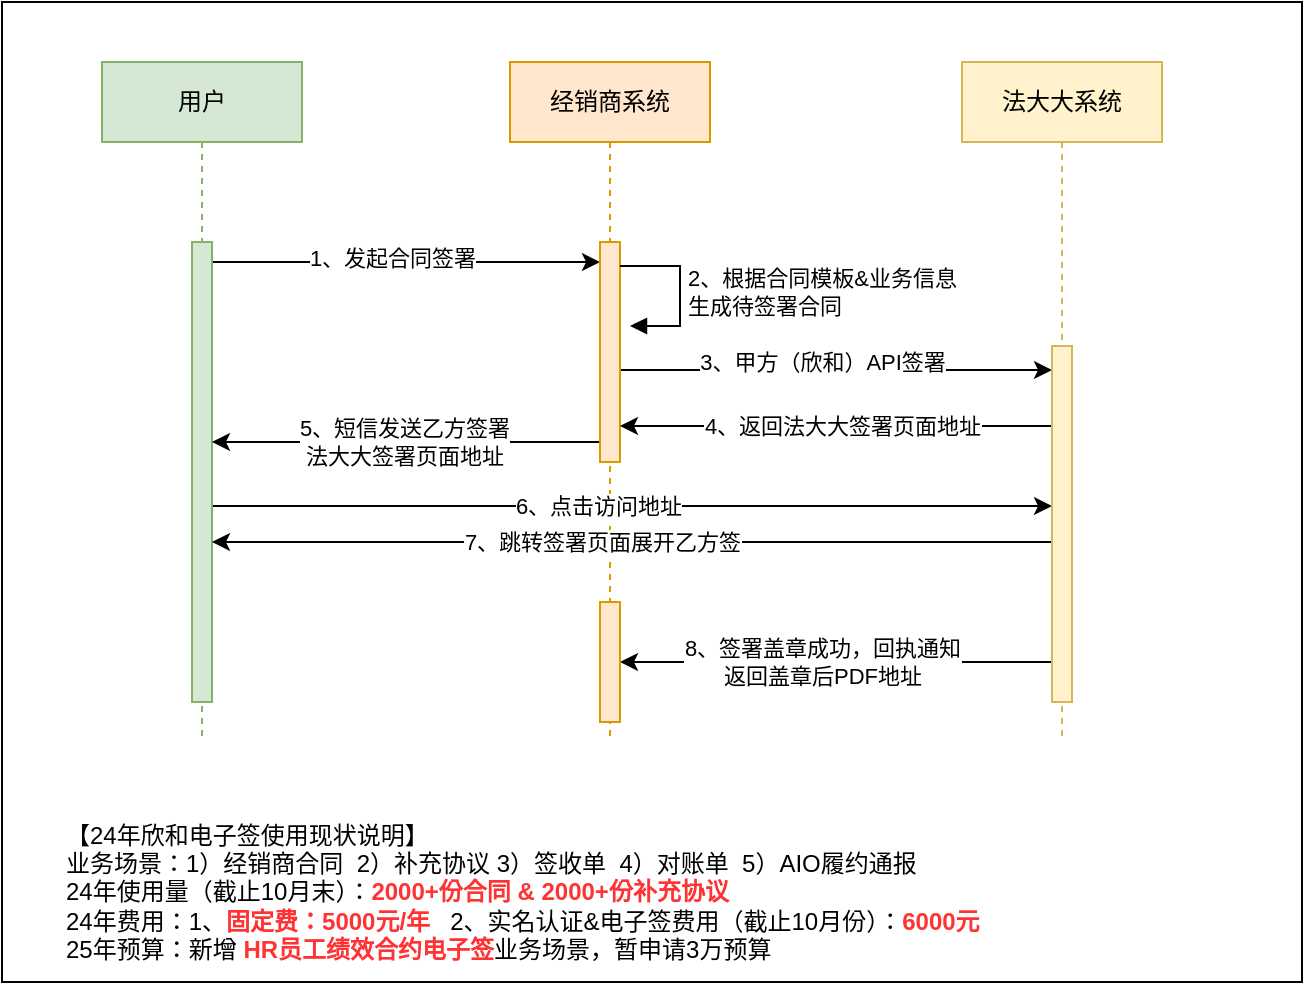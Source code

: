 <mxfile version="24.8.4">
  <diagram name="第 1 页" id="axY3e9Ge11Wo_r0WgkqD">
    <mxGraphModel dx="1252" dy="703" grid="1" gridSize="10" guides="1" tooltips="1" connect="1" arrows="1" fold="1" page="1" pageScale="1" pageWidth="827" pageHeight="1169" math="0" shadow="0">
      <root>
        <mxCell id="0" />
        <mxCell id="1" parent="0" />
        <mxCell id="HFUsBfWWcdetXtISSPww-36" value="" style="rounded=0;whiteSpace=wrap;html=1;" parent="1" vertex="1">
          <mxGeometry x="60" y="70" width="650" height="490" as="geometry" />
        </mxCell>
        <mxCell id="HFUsBfWWcdetXtISSPww-1" value="经销商系统" style="shape=umlLifeline;perimeter=lifelinePerimeter;whiteSpace=wrap;html=1;container=1;dropTarget=0;collapsible=0;recursiveResize=0;outlineConnect=0;portConstraint=eastwest;newEdgeStyle={&quot;edgeStyle&quot;:&quot;elbowEdgeStyle&quot;,&quot;elbow&quot;:&quot;vertical&quot;,&quot;curved&quot;:0,&quot;rounded&quot;:0};movable=1;resizable=1;rotatable=1;deletable=1;editable=1;locked=0;connectable=1;fillColor=#ffe6cc;strokeColor=#d79b00;" parent="1" vertex="1">
          <mxGeometry x="314" y="100" width="100" height="340" as="geometry" />
        </mxCell>
        <mxCell id="HFUsBfWWcdetXtISSPww-3" value="法大大系统" style="shape=umlLifeline;perimeter=lifelinePerimeter;whiteSpace=wrap;html=1;container=1;dropTarget=0;collapsible=0;recursiveResize=0;outlineConnect=0;portConstraint=eastwest;newEdgeStyle={&quot;edgeStyle&quot;:&quot;elbowEdgeStyle&quot;,&quot;elbow&quot;:&quot;vertical&quot;,&quot;curved&quot;:0,&quot;rounded&quot;:0};movable=1;resizable=1;rotatable=1;deletable=1;editable=1;locked=0;connectable=1;fillColor=#fff2cc;strokeColor=#d6b656;" parent="1" vertex="1">
          <mxGeometry x="540" y="100" width="100" height="340" as="geometry" />
        </mxCell>
        <mxCell id="HFUsBfWWcdetXtISSPww-5" value="用户" style="shape=umlLifeline;perimeter=lifelinePerimeter;whiteSpace=wrap;html=1;container=1;dropTarget=0;collapsible=0;recursiveResize=0;outlineConnect=0;portConstraint=eastwest;newEdgeStyle={&quot;edgeStyle&quot;:&quot;elbowEdgeStyle&quot;,&quot;elbow&quot;:&quot;vertical&quot;,&quot;curved&quot;:0,&quot;rounded&quot;:0};movable=1;resizable=1;rotatable=1;deletable=1;editable=1;locked=0;connectable=1;fillColor=#d5e8d4;strokeColor=#82b366;" parent="1" vertex="1">
          <mxGeometry x="110" y="100" width="100" height="340" as="geometry" />
        </mxCell>
        <mxCell id="HFUsBfWWcdetXtISSPww-10" value="" style="edgeStyle=orthogonalEdgeStyle;rounded=0;orthogonalLoop=1;jettySize=auto;html=1;curved=0;movable=1;resizable=1;rotatable=1;deletable=1;editable=1;locked=0;connectable=1;" parent="1" edge="1">
          <mxGeometry relative="1" as="geometry">
            <mxPoint x="165" y="200" as="sourcePoint" />
            <mxPoint x="359" y="200" as="targetPoint" />
          </mxGeometry>
        </mxCell>
        <mxCell id="HFUsBfWWcdetXtISSPww-11" value="1、发起合同签署" style="edgeLabel;html=1;align=center;verticalAlign=middle;resizable=1;points=[];movable=1;rotatable=1;deletable=1;editable=1;locked=0;connectable=1;" parent="HFUsBfWWcdetXtISSPww-10" vertex="1" connectable="0">
          <mxGeometry x="-0.076" y="2" relative="1" as="geometry">
            <mxPoint as="offset" />
          </mxGeometry>
        </mxCell>
        <mxCell id="HFUsBfWWcdetXtISSPww-26" style="edgeStyle=orthogonalEdgeStyle;rounded=0;orthogonalLoop=1;jettySize=auto;html=1;curved=0;movable=1;resizable=1;rotatable=1;deletable=1;editable=1;locked=0;connectable=1;" parent="1" edge="1">
          <mxGeometry relative="1" as="geometry">
            <mxPoint x="165" y="322.029" as="sourcePoint" />
            <mxPoint x="585" y="322.029" as="targetPoint" />
            <Array as="points">
              <mxPoint x="270" y="322" />
              <mxPoint x="270" y="322" />
            </Array>
          </mxGeometry>
        </mxCell>
        <mxCell id="HFUsBfWWcdetXtISSPww-27" value="6、点击访问地址" style="edgeLabel;html=1;align=center;verticalAlign=middle;resizable=1;points=[];movable=1;rotatable=1;deletable=1;editable=1;locked=0;connectable=1;" parent="HFUsBfWWcdetXtISSPww-26" vertex="1" connectable="0">
          <mxGeometry x="-0.081" relative="1" as="geometry">
            <mxPoint as="offset" />
          </mxGeometry>
        </mxCell>
        <mxCell id="HFUsBfWWcdetXtISSPww-7" value="" style="html=1;points=[[0,0,0,0,5],[0,1,0,0,-5],[1,0,0,0,5],[1,1,0,0,-5]];perimeter=orthogonalPerimeter;outlineConnect=0;targetShapes=umlLifeline;portConstraint=eastwest;newEdgeStyle={&quot;curved&quot;:0,&quot;rounded&quot;:0};movable=1;resizable=1;rotatable=1;deletable=1;editable=1;locked=0;connectable=1;fillColor=#d5e8d4;strokeColor=#82b366;" parent="1" vertex="1">
          <mxGeometry x="155" y="190" width="10" height="230" as="geometry" />
        </mxCell>
        <mxCell id="HFUsBfWWcdetXtISSPww-15" value="" style="edgeStyle=orthogonalEdgeStyle;rounded=0;orthogonalLoop=1;jettySize=auto;html=1;curved=0;movable=1;resizable=1;rotatable=1;deletable=1;editable=1;locked=0;connectable=1;" parent="1" edge="1">
          <mxGeometry relative="1" as="geometry">
            <mxPoint x="369" y="254" as="sourcePoint" />
            <mxPoint x="585" y="254" as="targetPoint" />
          </mxGeometry>
        </mxCell>
        <mxCell id="HFUsBfWWcdetXtISSPww-16" value="3、甲方（欣和）API签署" style="edgeLabel;html=1;align=center;verticalAlign=middle;resizable=1;points=[];movable=1;rotatable=1;deletable=1;editable=1;locked=0;connectable=1;" parent="HFUsBfWWcdetXtISSPww-15" vertex="1" connectable="0">
          <mxGeometry x="-0.334" relative="1" as="geometry">
            <mxPoint x="29" y="-4" as="offset" />
          </mxGeometry>
        </mxCell>
        <mxCell id="HFUsBfWWcdetXtISSPww-22" style="edgeStyle=orthogonalEdgeStyle;rounded=0;orthogonalLoop=1;jettySize=auto;html=1;curved=0;movable=1;resizable=1;rotatable=1;deletable=1;editable=1;locked=0;connectable=1;" parent="1" source="HFUsBfWWcdetXtISSPww-9" target="HFUsBfWWcdetXtISSPww-7" edge="1">
          <mxGeometry relative="1" as="geometry">
            <Array as="points">
              <mxPoint x="310" y="290" />
              <mxPoint x="310" y="290" />
            </Array>
          </mxGeometry>
        </mxCell>
        <mxCell id="HFUsBfWWcdetXtISSPww-23" value="5、短信发送乙方签署&lt;br&gt;法大大签署页面地址" style="edgeLabel;html=1;align=center;verticalAlign=middle;resizable=1;points=[];movable=1;rotatable=1;deletable=1;editable=1;locked=0;connectable=1;" parent="HFUsBfWWcdetXtISSPww-22" vertex="1" connectable="0">
          <mxGeometry x="0.324" y="-1" relative="1" as="geometry">
            <mxPoint x="30" y="1" as="offset" />
          </mxGeometry>
        </mxCell>
        <mxCell id="HFUsBfWWcdetXtISSPww-9" value="" style="html=1;points=[[0,0,0,0,5],[0,1,0,0,-5],[1,0,0,0,5],[1,1,0,0,-5]];perimeter=orthogonalPerimeter;outlineConnect=0;targetShapes=umlLifeline;portConstraint=eastwest;newEdgeStyle={&quot;curved&quot;:0,&quot;rounded&quot;:0};movable=1;resizable=1;rotatable=1;deletable=1;editable=1;locked=0;connectable=1;fillColor=#ffe6cc;strokeColor=#d79b00;" parent="1" vertex="1">
          <mxGeometry x="359" y="190" width="10" height="110" as="geometry" />
        </mxCell>
        <mxCell id="HFUsBfWWcdetXtISSPww-13" value="2、根据合同模板&amp;amp;业务信息&lt;br&gt;生成待签署合同" style="html=1;align=left;spacingLeft=2;endArrow=block;rounded=0;edgeStyle=orthogonalEdgeStyle;curved=0;rounded=0;movable=1;resizable=1;rotatable=1;deletable=1;editable=1;locked=0;connectable=1;" parent="1" edge="1">
          <mxGeometry x="-0.005" relative="1" as="geometry">
            <mxPoint x="369" y="202" as="sourcePoint" />
            <Array as="points">
              <mxPoint x="399" y="232" />
            </Array>
            <mxPoint x="374" y="232" as="targetPoint" />
            <mxPoint as="offset" />
          </mxGeometry>
        </mxCell>
        <mxCell id="HFUsBfWWcdetXtISSPww-20" value="" style="edgeStyle=orthogonalEdgeStyle;rounded=0;orthogonalLoop=1;jettySize=auto;html=1;curved=0;movable=1;resizable=1;rotatable=1;deletable=1;editable=1;locked=0;connectable=1;" parent="1" edge="1">
          <mxGeometry relative="1" as="geometry">
            <mxPoint x="585" y="282" as="sourcePoint" />
            <mxPoint x="369" y="282" as="targetPoint" />
          </mxGeometry>
        </mxCell>
        <mxCell id="HFUsBfWWcdetXtISSPww-21" value="4、返回法大大签署页面地址" style="edgeLabel;html=1;align=center;verticalAlign=middle;resizable=1;points=[];movable=1;rotatable=1;deletable=1;editable=1;locked=0;connectable=1;" parent="HFUsBfWWcdetXtISSPww-20" vertex="1" connectable="0">
          <mxGeometry x="0.368" y="-2" relative="1" as="geometry">
            <mxPoint x="42" y="2" as="offset" />
          </mxGeometry>
        </mxCell>
        <mxCell id="HFUsBfWWcdetXtISSPww-28" style="edgeStyle=orthogonalEdgeStyle;rounded=0;orthogonalLoop=1;jettySize=auto;html=1;curved=0;movable=1;resizable=1;rotatable=1;deletable=1;editable=1;locked=0;connectable=1;" parent="1" source="HFUsBfWWcdetXtISSPww-25" target="HFUsBfWWcdetXtISSPww-7" edge="1">
          <mxGeometry relative="1" as="geometry">
            <Array as="points">
              <mxPoint x="270" y="340" />
              <mxPoint x="270" y="340" />
            </Array>
          </mxGeometry>
        </mxCell>
        <mxCell id="HFUsBfWWcdetXtISSPww-29" value="7、跳转签署页面展开乙方签" style="edgeLabel;html=1;align=center;verticalAlign=middle;resizable=1;points=[];movable=1;rotatable=1;deletable=1;editable=1;locked=0;connectable=1;" parent="HFUsBfWWcdetXtISSPww-28" vertex="1" connectable="0">
          <mxGeometry x="0.246" relative="1" as="geometry">
            <mxPoint x="36" as="offset" />
          </mxGeometry>
        </mxCell>
        <mxCell id="HFUsBfWWcdetXtISSPww-33" style="edgeStyle=orthogonalEdgeStyle;rounded=0;orthogonalLoop=1;jettySize=auto;html=1;curved=0;" parent="1" source="HFUsBfWWcdetXtISSPww-25" target="HFUsBfWWcdetXtISSPww-32" edge="1">
          <mxGeometry relative="1" as="geometry">
            <Array as="points">
              <mxPoint x="540" y="400" />
              <mxPoint x="540" y="400" />
            </Array>
          </mxGeometry>
        </mxCell>
        <mxCell id="HFUsBfWWcdetXtISSPww-34" value="8、签署盖章成功，回执通知&lt;br&gt;返回盖章后PDF地址" style="edgeLabel;html=1;align=center;verticalAlign=middle;resizable=0;points=[];" parent="HFUsBfWWcdetXtISSPww-33" vertex="1" connectable="0">
          <mxGeometry x="0.231" y="1" relative="1" as="geometry">
            <mxPoint x="18" y="-1" as="offset" />
          </mxGeometry>
        </mxCell>
        <mxCell id="HFUsBfWWcdetXtISSPww-25" value="" style="html=1;points=[[0,0,0,0,5],[0,1,0,0,-5],[1,0,0,0,5],[1,1,0,0,-5]];perimeter=orthogonalPerimeter;outlineConnect=0;targetShapes=umlLifeline;portConstraint=eastwest;newEdgeStyle={&quot;curved&quot;:0,&quot;rounded&quot;:0};movable=1;resizable=1;rotatable=1;deletable=1;editable=1;locked=0;connectable=1;fillColor=#fff2cc;strokeColor=#d6b656;" parent="1" vertex="1">
          <mxGeometry x="585" y="242" width="10" height="178" as="geometry" />
        </mxCell>
        <mxCell id="HFUsBfWWcdetXtISSPww-32" value="" style="html=1;points=[[0,0,0,0,5],[0,1,0,0,-5],[1,0,0,0,5],[1,1,0,0,-5]];perimeter=orthogonalPerimeter;outlineConnect=0;targetShapes=umlLifeline;portConstraint=eastwest;newEdgeStyle={&quot;curved&quot;:0,&quot;rounded&quot;:0};movable=1;resizable=1;rotatable=1;deletable=1;editable=1;locked=0;connectable=1;fillColor=#ffe6cc;strokeColor=#d79b00;" parent="1" vertex="1">
          <mxGeometry x="359" y="370" width="10" height="60" as="geometry" />
        </mxCell>
        <mxCell id="m9eIE6ta8eCY2smK5xT3-1" value="【24年欣和电子签使用现状说明】&lt;div&gt;业务场景：1）经销商合同&amp;nbsp; 2）补充协议 3）签收单&amp;nbsp; 4）对账单&amp;nbsp; 5）AIO履约通报&lt;br&gt;24年使用量（截止10月末）：&lt;font color=&quot;#ff3333&quot;&gt;&lt;b&gt;2000+份合同 &amp;amp; 2000+份补充协议&lt;/b&gt;&lt;/font&gt;&lt;br&gt;24年费用：1、&lt;font color=&quot;#ff3333&quot;&gt;&lt;b&gt;固定费：5000元/年&lt;/b&gt;&lt;/font&gt;&amp;nbsp; &amp;nbsp;2、实名认证&amp;amp;电子签费用（截止10月份）：&lt;font color=&quot;#ff3333&quot;&gt;&lt;b&gt;6000元&lt;/b&gt;&lt;/font&gt;&lt;br&gt;25年预算：新增&amp;nbsp;&lt;b&gt;&lt;font color=&quot;#ff3333&quot;&gt;HR员工绩效合约电子签&lt;/font&gt;&lt;/b&gt;业务场景，暂申请3万预算&lt;/div&gt;" style="text;html=1;align=left;verticalAlign=middle;whiteSpace=wrap;rounded=0;" vertex="1" parent="1">
          <mxGeometry x="90" y="480" width="590" height="70" as="geometry" />
        </mxCell>
      </root>
    </mxGraphModel>
  </diagram>
</mxfile>
